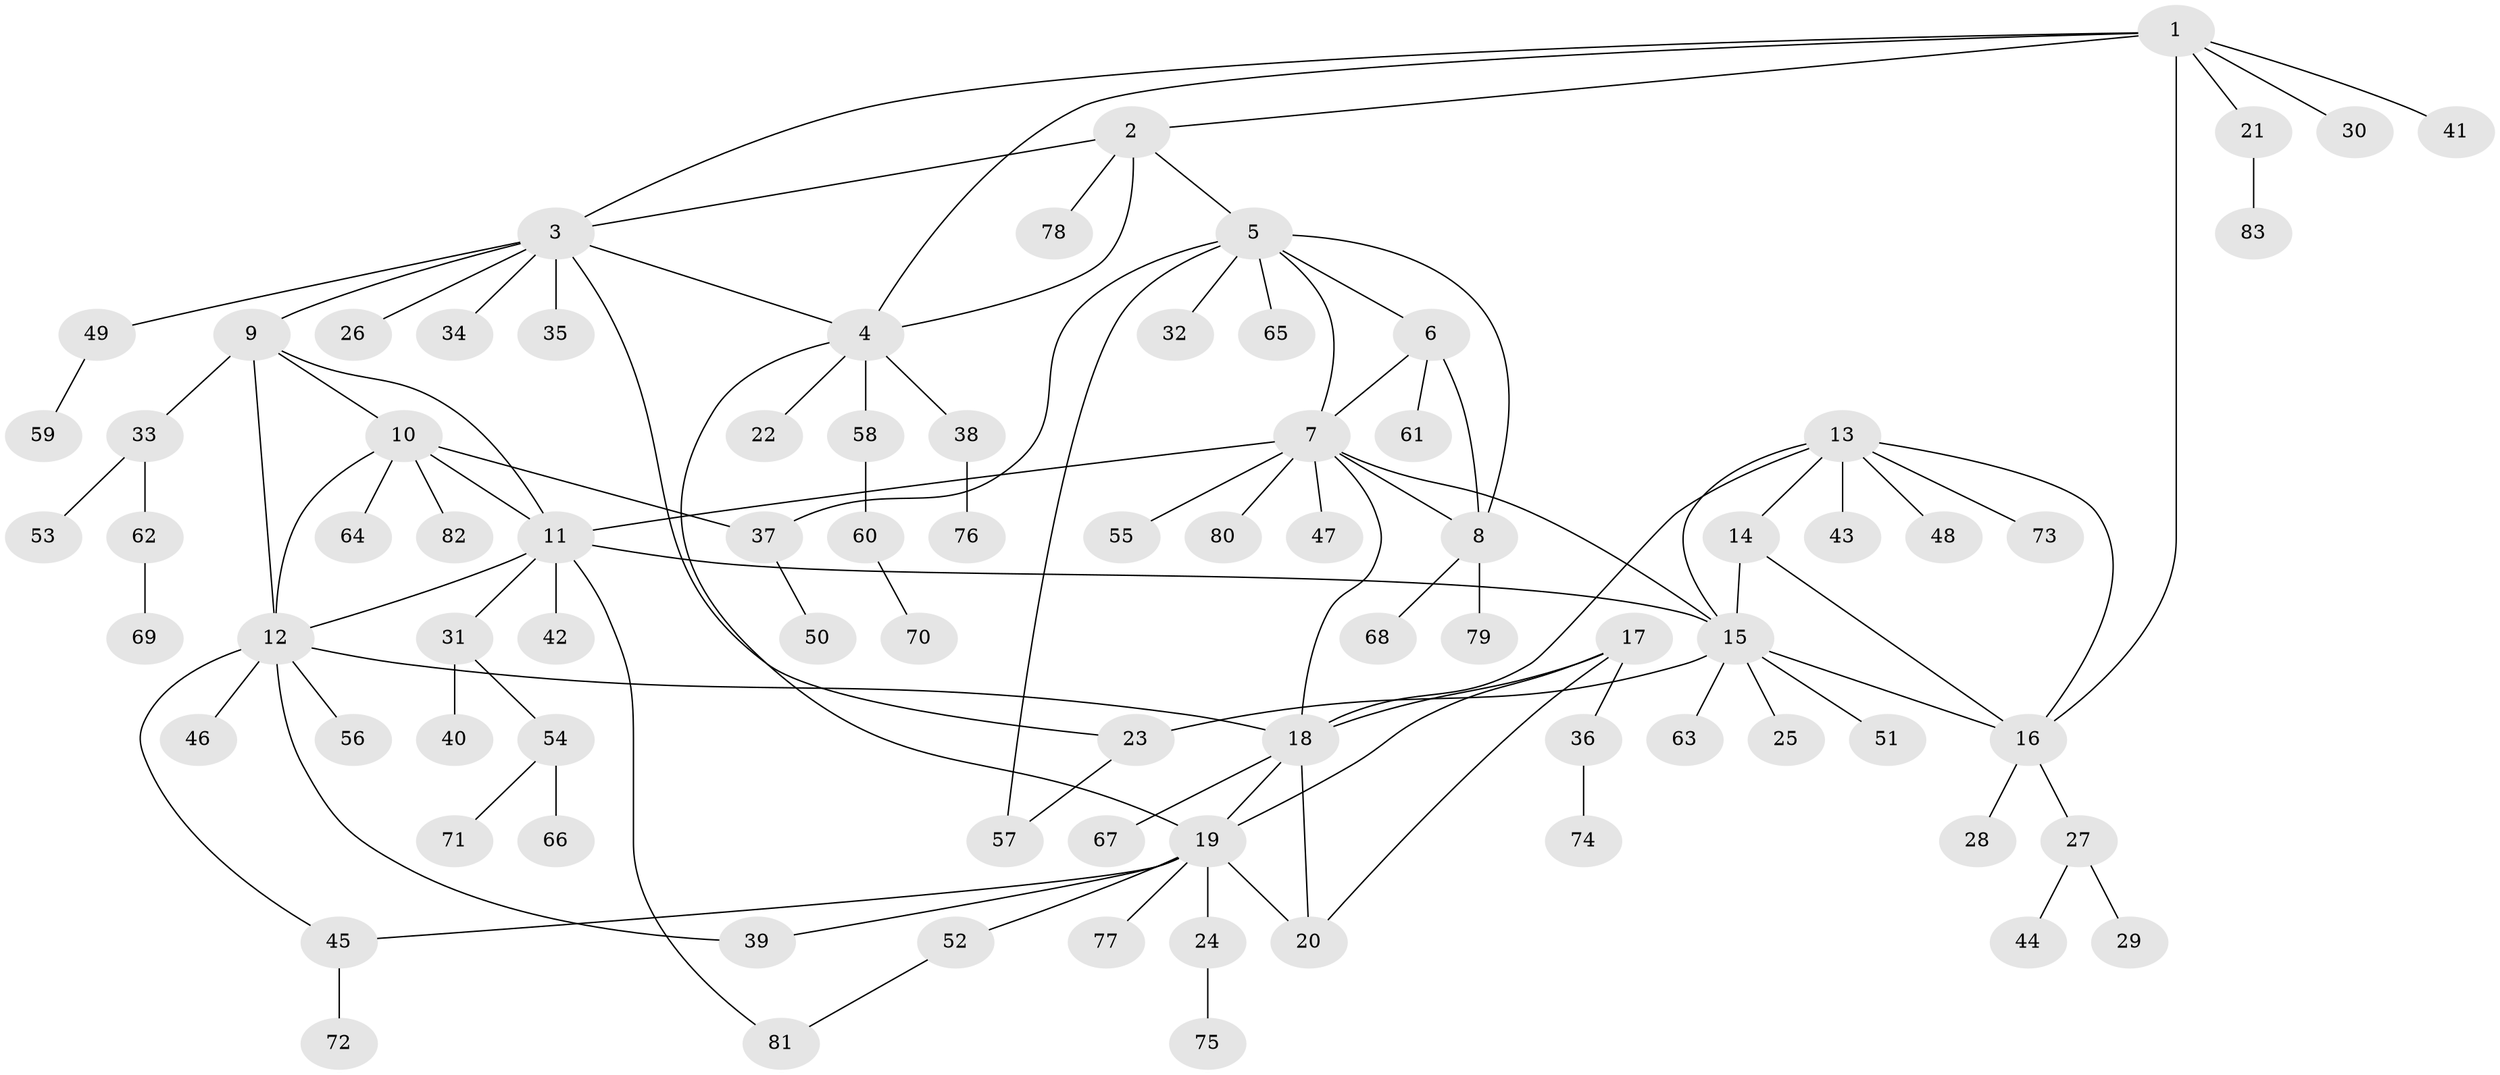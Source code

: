 // Generated by graph-tools (version 1.1) at 2025/55/03/09/25 04:55:03]
// undirected, 83 vertices, 109 edges
graph export_dot {
graph [start="1"]
  node [color=gray90,style=filled];
  1;
  2;
  3;
  4;
  5;
  6;
  7;
  8;
  9;
  10;
  11;
  12;
  13;
  14;
  15;
  16;
  17;
  18;
  19;
  20;
  21;
  22;
  23;
  24;
  25;
  26;
  27;
  28;
  29;
  30;
  31;
  32;
  33;
  34;
  35;
  36;
  37;
  38;
  39;
  40;
  41;
  42;
  43;
  44;
  45;
  46;
  47;
  48;
  49;
  50;
  51;
  52;
  53;
  54;
  55;
  56;
  57;
  58;
  59;
  60;
  61;
  62;
  63;
  64;
  65;
  66;
  67;
  68;
  69;
  70;
  71;
  72;
  73;
  74;
  75;
  76;
  77;
  78;
  79;
  80;
  81;
  82;
  83;
  1 -- 2;
  1 -- 3;
  1 -- 4;
  1 -- 16;
  1 -- 21;
  1 -- 30;
  1 -- 41;
  2 -- 3;
  2 -- 4;
  2 -- 5;
  2 -- 78;
  3 -- 4;
  3 -- 9;
  3 -- 23;
  3 -- 26;
  3 -- 34;
  3 -- 35;
  3 -- 49;
  4 -- 19;
  4 -- 22;
  4 -- 38;
  4 -- 58;
  5 -- 6;
  5 -- 7;
  5 -- 8;
  5 -- 32;
  5 -- 37;
  5 -- 57;
  5 -- 65;
  6 -- 7;
  6 -- 8;
  6 -- 61;
  7 -- 8;
  7 -- 11;
  7 -- 15;
  7 -- 18;
  7 -- 47;
  7 -- 55;
  7 -- 80;
  8 -- 68;
  8 -- 79;
  9 -- 10;
  9 -- 11;
  9 -- 12;
  9 -- 33;
  10 -- 11;
  10 -- 12;
  10 -- 37;
  10 -- 64;
  10 -- 82;
  11 -- 12;
  11 -- 15;
  11 -- 31;
  11 -- 42;
  11 -- 81;
  12 -- 18;
  12 -- 39;
  12 -- 45;
  12 -- 46;
  12 -- 56;
  13 -- 14;
  13 -- 15;
  13 -- 16;
  13 -- 18;
  13 -- 43;
  13 -- 48;
  13 -- 73;
  14 -- 15;
  14 -- 16;
  15 -- 16;
  15 -- 23;
  15 -- 25;
  15 -- 51;
  15 -- 63;
  16 -- 27;
  16 -- 28;
  17 -- 18;
  17 -- 19;
  17 -- 20;
  17 -- 36;
  18 -- 19;
  18 -- 20;
  18 -- 67;
  19 -- 20;
  19 -- 24;
  19 -- 39;
  19 -- 45;
  19 -- 52;
  19 -- 77;
  21 -- 83;
  23 -- 57;
  24 -- 75;
  27 -- 29;
  27 -- 44;
  31 -- 40;
  31 -- 54;
  33 -- 53;
  33 -- 62;
  36 -- 74;
  37 -- 50;
  38 -- 76;
  45 -- 72;
  49 -- 59;
  52 -- 81;
  54 -- 66;
  54 -- 71;
  58 -- 60;
  60 -- 70;
  62 -- 69;
}
